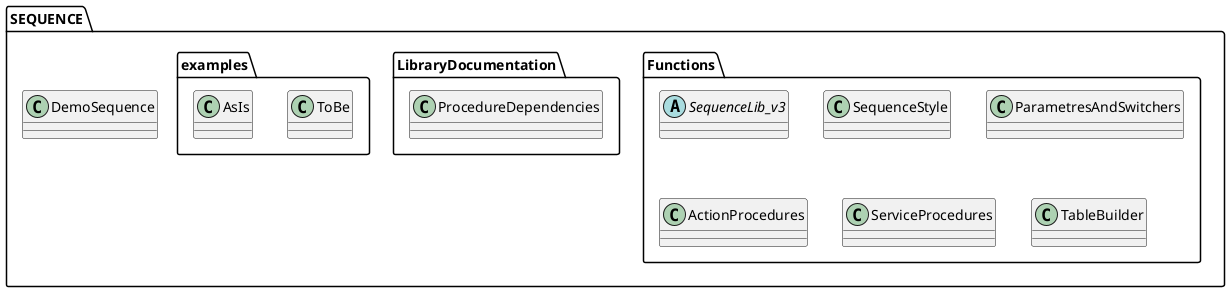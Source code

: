 @startuml

abstract SEQUENCE.Functions.SequenceLib_v3
class SEQUENCE.Functions.SequenceStyle
class SEQUENCE.Functions.ParametresAndSwitchers
class SEQUENCE.Functions.ActionProcedures
class SEQUENCE.Functions.ServiceProcedures
class SEQUENCE.Functions.TableBuilder

class SEQUENCE.LibraryDocumentation.ProcedureDependencies

class SEQUENCE.examples.ToBe
class SEQUENCE.examples.AsIs

class SEQUENCE.DemoSequence

@enduml